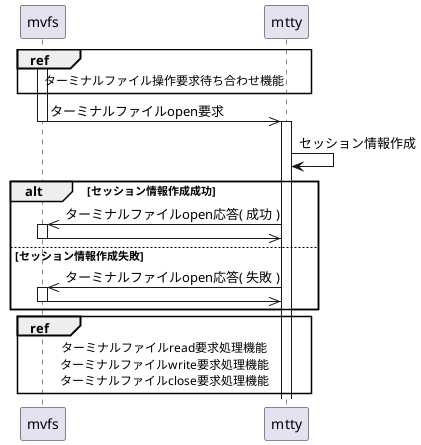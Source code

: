 @startuml

participant mvfs
participant mtty

activate mvfs
ref over mvfs, mtty: ターミナルファイル操作要求待ち合わせ機能

mvfs ->> mtty: ターミナルファイルopen要求
deactivate mvfs
activate mtty

mtty -> mtty: セッション情報作成

alt セッション情報作成成功
    mvfs <<- mtty: ターミナルファイルopen応答( 成功 )
    activate mvfs
    mvfs ->> mtty:
    deactivate mvfs
else セッション情報作成失敗
    mvfs <<- mtty: ターミナルファイルopen応答( 失敗 )
    activate mvfs
    mvfs ->> mtty:
    deactivate mvfs
end alt

ref over mvfs, mtty
    ターミナルファイルread要求処理機能
    ターミナルファイルwrite要求処理機能
    ターミナルファイルclose要求処理機能
end ref

@enduml
